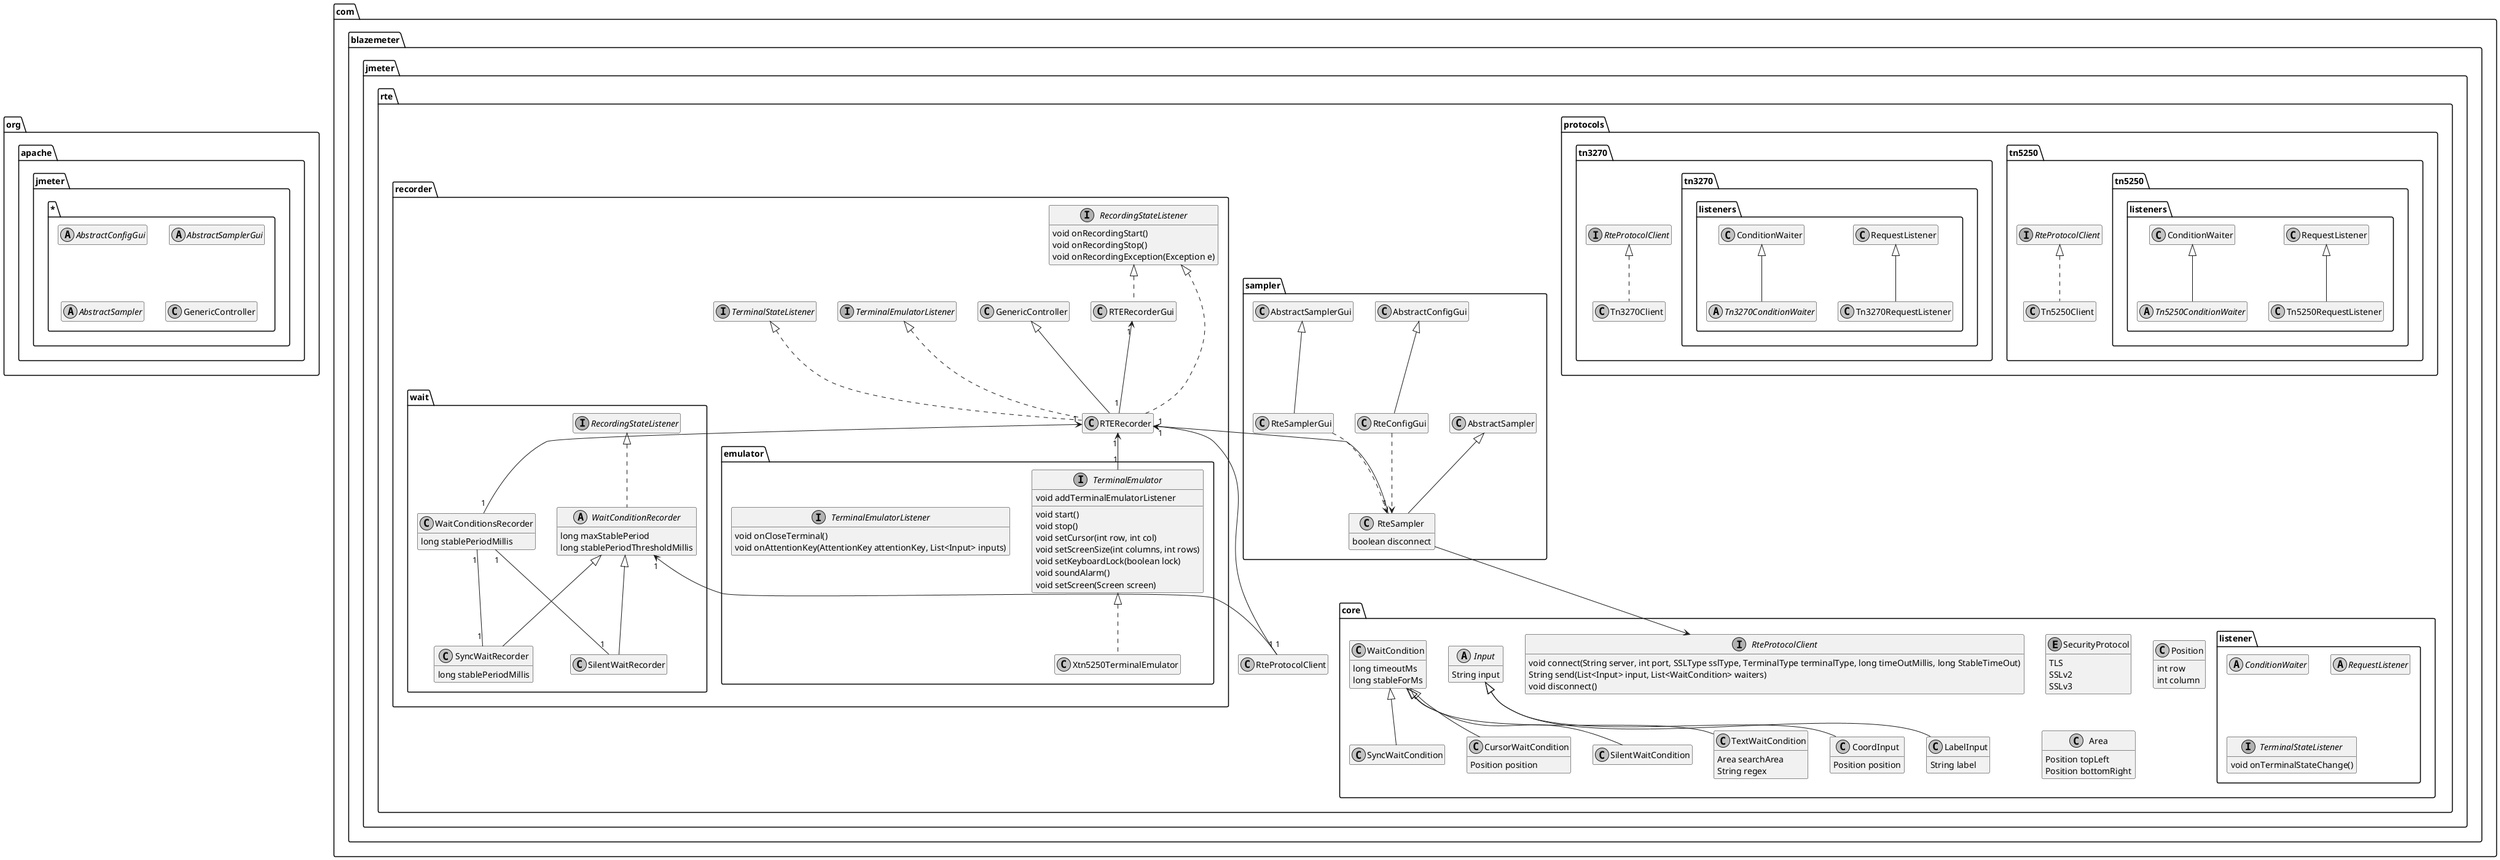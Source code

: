 @startuml

skinparam monochrome true
hide empty members

package org.apache.jmeter.* {
     abstract class AbstractConfigGui
 
     abstract class AbstractSamplerGui
 
     abstract class AbstractSampler
     
     class GenericController
 }
             
package com.blazemeter.jmeter.rte {
    
     package sampler {
        class RteConfigGui extends AbstractConfigGui {
        }
        RteSamplerGui ..> RteSampler
    
        class RteSamplerGui extends AbstractSamplerGui {
        }
        RteConfigGui ..> RteSampler
    
        class RteSampler extends AbstractSampler {
            boolean disconnect
        }
      }
      
    package core {
        RteSampler --> RteProtocolClient
        interface RteProtocolClient {
            void connect(String server, int port, SSLType sslType, TerminalType terminalType, long timeOutMillis, long StableTimeOut)
            String send(List<Input> input, List<WaitCondition> waiters)
            void disconnect()
        }
        enum SecurityProtocol {
            TLS
            SSLv2
            SSLv3
        }

        abstract class Input{
            String input
        }
        
        class CoordInput extends Input{
            Position position
        }
        
        class LabelInput extends Input{
            String label
        }

        class Position {
            int row
            int column
        }

        class Area {
            Position topLeft
            Position bottomRight
        }

        class WaitCondition {
            long timeoutMs
            long stableForMs
        }

        class SyncWaitCondition extends WaitCondition

        class CursorWaitCondition extends WaitCondition {
            Position position
        }

        class SilentWaitCondition extends WaitCondition

        class TextWaitCondition extends WaitCondition {
            Area searchArea
            String regex
        }

        package listener {
            abstract class ConditionWaiter{
            }
            abstract class RequestListener{
            }
            interface TerminalStateListener{
                void onTerminalStateChange()
            }
        }

    }
    
    package protocols {
        package tn5250 {
            package tn5250.listeners {
                class Tn5250RequestListener extends RequestListener
                
                abstract class Tn5250ConditionWaiter extends ConditionWaiter
                
            }
            
            class Tn5250Client implements RteProtocolClient {
            }
            
        }

        package tn3270 {
            package tn3270.listeners {
                class Tn3270RequestListener extends RequestListener
                abstract class Tn3270ConditionWaiter extends ConditionWaiter
            }
            
            class Tn3270Client implements RteProtocolClient {
            }
        }
        
    }

    package recorder { 
        package emulator {
           class Xtn5250TerminalEmulator implements TerminalEmulator
           
           interface TerminalEmulator{
           void start()
           void stop()
           void setCursor(int row, int col)
           void setScreenSize(int columns, int rows)
           void setKeyboardLock(boolean lock)
           void soundAlarm()
           void setScreen(Screen screen)
           void addTerminalEmulatorListener
           }
           
           interface TerminalEmulatorListener{
           void onCloseTerminal()
           void onAttentionKey(AttentionKey attentionKey, List<Input> inputs)
           }
  
          }
             
        interface RecordingStateListener{
        void onRecordingStart()
        void onRecordingStop()
        void onRecordingException(Exception e)
        }
        
        class RTERecorder extends GenericController implements TerminalEmulatorListener, RecordingStateListener, TerminalStateListener{
        }
                
        class RTERecorderGui implements RecordingStateListener{
        }
       
        package wait {
            abstract class WaitConditionRecorder implements RecordingStateListener {
            long maxStablePeriod
            long stablePeriodThresholdMillis
            }
            
            class SyncWaitRecorder extends WaitConditionRecorder{
            long stablePeriodMillis
            } 
            
            class SilentWaitRecorder extends WaitConditionRecorder
            
            class WaitConditionsRecorder{
            long stablePeriodMillis
            }
            
            WaitConditionsRecorder "1" -- "1" SyncWaitRecorder 
            WaitConditionsRecorder "1" -- "1" SilentWaitRecorder 
             
            } 
    }
 
       RTERecorderGui "1" <-- "1" RTERecorder
       RTERecorder "1" <-- "1" RteSampler
       RTERecorder "1" <-- "1" TerminalEmulator
       RTERecorder "1" <-- "1" RteProtocolClient
       WaitConditionRecorder "1" <-- "1" RteProtocolClient
       RTERecorder "1" <-- "1" WaitConditionsRecorder

@enduml
